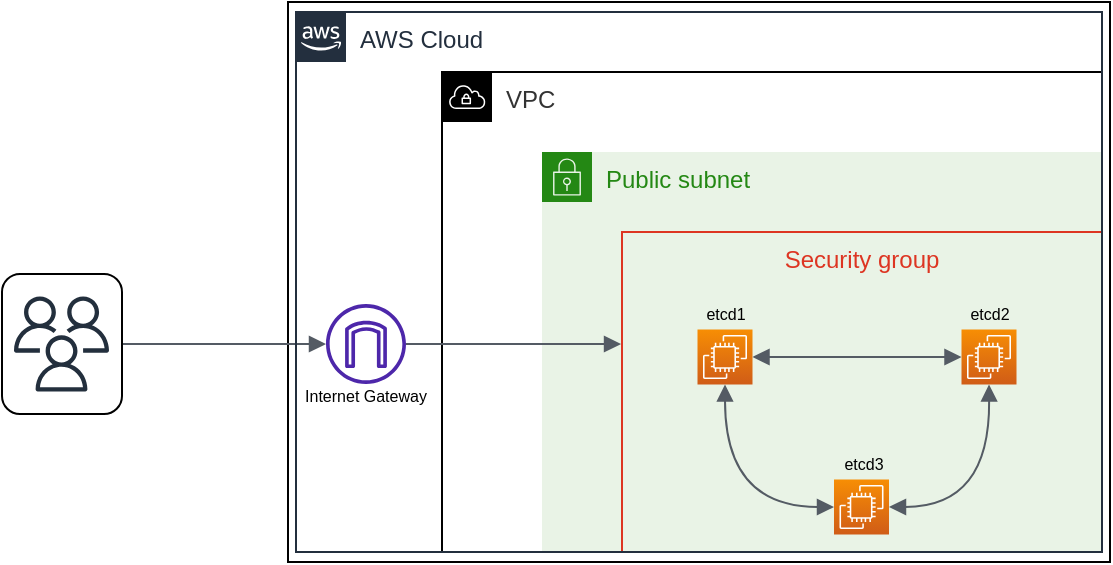 <mxfile>
    <diagram name="Seite-1" id="1UqIFNeRel8w9c3Ury_5">
        <mxGraphModel dx="623" dy="482" grid="1" gridSize="10" guides="1" tooltips="1" connect="1" arrows="1" fold="1" page="0" pageScale="1" pageWidth="827" pageHeight="1169" math="0" shadow="0">
            <root>
                <mxCell id="0"/>
                <mxCell id="1" parent="0"/>
                <mxCell id="4" value="" style="rounded=0;whiteSpace=wrap;html=1;fillColor=#FFFFFF;glass=0;strokeColor=default;" vertex="1" parent="1">
                    <mxGeometry x="253" y="135" width="411" height="280" as="geometry"/>
                </mxCell>
                <mxCell id="iihOq3sOjZAMv7ztsFPM-3" value="VPC" style="sketch=0;outlineConnect=0;gradientColor=none;html=1;whiteSpace=wrap;fontSize=12;fontStyle=0;shape=mxgraph.aws4.group;grIcon=mxgraph.aws4.group_vpc;strokeColor=#000000;fillColor=none;verticalAlign=top;align=left;spacingLeft=30;fontColor=#333333;dashed=0;" parent="1" vertex="1">
                    <mxGeometry x="330" y="170" width="330" height="240" as="geometry"/>
                </mxCell>
                <mxCell id="iihOq3sOjZAMv7ztsFPM-20" value="Public subnet" style="points=[[0,0],[0.25,0],[0.5,0],[0.75,0],[1,0],[1,0.25],[1,0.5],[1,0.75],[1,1],[0.75,1],[0.5,1],[0.25,1],[0,1],[0,0.75],[0,0.5],[0,0.25]];outlineConnect=0;gradientColor=none;html=1;whiteSpace=wrap;fontSize=12;fontStyle=0;container=1;pointerEvents=0;collapsible=0;recursiveResize=0;shape=mxgraph.aws4.group;grIcon=mxgraph.aws4.group_security_group;grStroke=0;strokeColor=#248814;fillColor=#E9F3E6;verticalAlign=top;align=left;spacingLeft=30;fontColor=#248814;dashed=0;" parent="1" vertex="1">
                    <mxGeometry x="380" y="210" width="280" height="200" as="geometry"/>
                </mxCell>
                <mxCell id="iihOq3sOjZAMv7ztsFPM-31" value="&lt;span style=&quot;font-size: 8px;&quot;&gt;etcd3&lt;/span&gt;" style="text;html=1;strokeColor=none;fillColor=none;align=center;verticalAlign=bottom;whiteSpace=wrap;rounded=0;fontColor=#000000;" parent="iihOq3sOjZAMv7ztsFPM-20" vertex="1">
                    <mxGeometry x="151" y="155" width="20" height="8.75" as="geometry"/>
                </mxCell>
                <mxCell id="iihOq3sOjZAMv7ztsFPM-33" value="&lt;span style=&quot;font-size: 8px;&quot;&gt;etcd1&lt;br&gt;&lt;/span&gt;" style="text;html=1;strokeColor=none;fillColor=none;align=center;verticalAlign=bottom;whiteSpace=wrap;rounded=0;fontColor=#000000;" parent="iihOq3sOjZAMv7ztsFPM-20" vertex="1">
                    <mxGeometry x="81.5" y="80" width="20" height="8.75" as="geometry"/>
                </mxCell>
                <mxCell id="iihOq3sOjZAMv7ztsFPM-32" value="" style="sketch=0;points=[[0,0,0],[0.25,0,0],[0.5,0,0],[0.75,0,0],[1,0,0],[0,1,0],[0.25,1,0],[0.5,1,0],[0.75,1,0],[1,1,0],[0,0.25,0],[0,0.5,0],[0,0.75,0],[1,0.25,0],[1,0.5,0],[1,0.75,0]];outlineConnect=0;fontColor=#000000;gradientColor=#F78E04;gradientDirection=north;fillColor=#D05C17;strokeColor=#ffffff;dashed=0;verticalLabelPosition=bottom;verticalAlign=top;align=center;html=1;fontSize=12;fontStyle=0;aspect=fixed;shape=mxgraph.aws4.resourceIcon;resIcon=mxgraph.aws4.ec2;" parent="iihOq3sOjZAMv7ztsFPM-20" vertex="1">
                    <mxGeometry x="77.75" y="88.75" width="27.5" height="27.5" as="geometry"/>
                </mxCell>
                <mxCell id="iihOq3sOjZAMv7ztsFPM-8" value="Security group" style="fillColor=none;strokeColor=#DD3522;verticalAlign=top;fontStyle=0;fontColor=#DD3522;whiteSpace=wrap;html=1;" parent="iihOq3sOjZAMv7ztsFPM-20" vertex="1">
                    <mxGeometry x="40" y="40" width="240" height="160" as="geometry"/>
                </mxCell>
                <mxCell id="iihOq3sOjZAMv7ztsFPM-2" value="" style="sketch=0;outlineConnect=0;fontColor=#232F3E;gradientColor=none;fillColor=#4D27AA;strokeColor=none;dashed=0;verticalLabelPosition=bottom;verticalAlign=top;align=center;html=1;fontSize=12;fontStyle=0;aspect=fixed;pointerEvents=1;shape=mxgraph.aws4.internet_gateway;" parent="1" vertex="1">
                    <mxGeometry x="272" y="286" width="40" height="40" as="geometry"/>
                </mxCell>
                <mxCell id="iihOq3sOjZAMv7ztsFPM-13" value="" style="edgeStyle=orthogonalEdgeStyle;html=1;endArrow=block;startArrow=block;startFill=1;endFill=1;strokeColor=#545B64;rounded=0;exitX=0.5;exitY=1;exitDx=0;exitDy=0;exitPerimeter=0;entryX=0;entryY=0.5;entryDx=0;entryDy=0;entryPerimeter=0;curved=1;fontColor=#000000;" parent="1" source="iihOq3sOjZAMv7ztsFPM-32" target="iihOq3sOjZAMv7ztsFPM-24" edge="1">
                    <mxGeometry width="100" relative="1" as="geometry">
                        <mxPoint x="483.5" y="326.25" as="sourcePoint"/>
                        <mxPoint x="522.25" y="383.75" as="targetPoint"/>
                    </mxGeometry>
                </mxCell>
                <mxCell id="iihOq3sOjZAMv7ztsFPM-14" value="" style="edgeStyle=orthogonalEdgeStyle;html=1;endArrow=block;startArrow=block;startFill=1;endFill=1;strokeColor=#545B64;rounded=0;curved=1;entryX=0;entryY=0.5;entryDx=0;entryDy=0;entryPerimeter=0;exitX=1;exitY=0.5;exitDx=0;exitDy=0;exitPerimeter=0;fontColor=#000000;" parent="1" source="iihOq3sOjZAMv7ztsFPM-32" target="iihOq3sOjZAMv7ztsFPM-23" edge="1">
                    <mxGeometry width="100" relative="1" as="geometry">
                        <mxPoint x="497.25" y="312.5" as="sourcePoint"/>
                        <mxPoint x="589.75" y="313.75" as="targetPoint"/>
                    </mxGeometry>
                </mxCell>
                <mxCell id="iihOq3sOjZAMv7ztsFPM-15" value="" style="edgeStyle=orthogonalEdgeStyle;html=1;endArrow=block;startArrow=block;startFill=1;endFill=1;strokeColor=#545B64;rounded=0;exitX=1;exitY=0.5;exitDx=0;exitDy=0;exitPerimeter=0;entryX=0.5;entryY=1;entryDx=0;entryDy=0;entryPerimeter=0;curved=1;fontColor=#000000;" parent="1" source="iihOq3sOjZAMv7ztsFPM-24" edge="1">
                    <mxGeometry width="100" relative="1" as="geometry">
                        <mxPoint x="567.25" y="383.75" as="sourcePoint"/>
                        <mxPoint x="603.5" y="326.25" as="targetPoint"/>
                    </mxGeometry>
                </mxCell>
                <mxCell id="iihOq3sOjZAMv7ztsFPM-19" value="" style="edgeStyle=orthogonalEdgeStyle;html=1;endArrow=block;elbow=vertical;startArrow=none;endFill=1;strokeColor=#545B64;rounded=0;exitX=1;exitY=0.5;exitDx=0;exitDy=0;" parent="1" source="2" target="iihOq3sOjZAMv7ztsFPM-2" edge="1">
                    <mxGeometry width="100" relative="1" as="geometry">
                        <mxPoint x="210" y="310" as="sourcePoint"/>
                        <mxPoint x="180" y="370" as="targetPoint"/>
                        <Array as="points">
                            <mxPoint x="220" y="306"/>
                            <mxPoint x="220" y="306"/>
                        </Array>
                    </mxGeometry>
                </mxCell>
                <mxCell id="iihOq3sOjZAMv7ztsFPM-21" value="" style="edgeStyle=orthogonalEdgeStyle;html=1;endArrow=block;elbow=vertical;startArrow=none;endFill=1;strokeColor=#545B64;rounded=0;entryX=-0.002;entryY=0.35;entryDx=0;entryDy=0;entryPerimeter=0;" parent="1" source="iihOq3sOjZAMv7ztsFPM-2" target="iihOq3sOjZAMv7ztsFPM-8" edge="1">
                    <mxGeometry width="100" relative="1" as="geometry">
                        <mxPoint x="167" y="273" as="sourcePoint"/>
                        <mxPoint x="260" y="273" as="targetPoint"/>
                    </mxGeometry>
                </mxCell>
                <mxCell id="iihOq3sOjZAMv7ztsFPM-23" value="" style="sketch=0;points=[[0,0,0],[0.25,0,0],[0.5,0,0],[0.75,0,0],[1,0,0],[0,1,0],[0.25,1,0],[0.5,1,0],[0.75,1,0],[1,1,0],[0,0.25,0],[0,0.5,0],[0,0.75,0],[1,0.25,0],[1,0.5,0],[1,0.75,0]];outlineConnect=0;fontColor=#000000;gradientColor=#F78E04;gradientDirection=north;fillColor=#D05C17;strokeColor=#ffffff;dashed=0;verticalLabelPosition=bottom;verticalAlign=top;align=center;html=1;fontSize=12;fontStyle=0;aspect=fixed;shape=mxgraph.aws4.resourceIcon;resIcon=mxgraph.aws4.ec2;" parent="1" vertex="1">
                    <mxGeometry x="589.75" y="298.75" width="27.5" height="27.5" as="geometry"/>
                </mxCell>
                <mxCell id="iihOq3sOjZAMv7ztsFPM-24" value="" style="sketch=0;points=[[0,0,0],[0.25,0,0],[0.5,0,0],[0.75,0,0],[1,0,0],[0,1,0],[0.25,1,0],[0.5,1,0],[0.75,1,0],[1,1,0],[0,0.25,0],[0,0.5,0],[0,0.75,0],[1,0.25,0],[1,0.5,0],[1,0.75,0]];outlineConnect=0;fontColor=#000000;gradientColor=#F78E04;gradientDirection=north;fillColor=#D05C17;strokeColor=#ffffff;dashed=0;verticalLabelPosition=bottom;verticalAlign=top;align=center;html=1;fontSize=12;fontStyle=0;aspect=fixed;shape=mxgraph.aws4.resourceIcon;resIcon=mxgraph.aws4.ec2;" parent="1" vertex="1">
                    <mxGeometry x="526" y="373.75" width="27.5" height="27.5" as="geometry"/>
                </mxCell>
                <mxCell id="iihOq3sOjZAMv7ztsFPM-29" value="&lt;span style=&quot;font-size: 8px;&quot;&gt;etcd2&lt;br&gt;&lt;/span&gt;" style="text;html=1;strokeColor=none;fillColor=none;align=center;verticalAlign=bottom;whiteSpace=wrap;rounded=0;fontColor=#000000;" parent="1" vertex="1">
                    <mxGeometry x="593.5" y="290" width="20" height="8.75" as="geometry"/>
                </mxCell>
                <mxCell id="iihOq3sOjZAMv7ztsFPM-34" value="&lt;font style=&quot;font-size: 8px;&quot;&gt;Internet Gateway&lt;/font&gt;" style="text;html=1;strokeColor=none;fillColor=none;align=center;verticalAlign=top;whiteSpace=wrap;rounded=0;fontColor=#000000;" parent="1" vertex="1">
                    <mxGeometry x="257" y="317.25" width="70" height="8.75" as="geometry"/>
                </mxCell>
                <mxCell id="iihOq3sOjZAMv7ztsFPM-40" value="AWS Cloud" style="points=[[0,0],[0.25,0],[0.5,0],[0.75,0],[1,0],[1,0.25],[1,0.5],[1,0.75],[1,1],[0.75,1],[0.5,1],[0.25,1],[0,1],[0,0.75],[0,0.5],[0,0.25]];outlineConnect=0;gradientColor=none;html=1;whiteSpace=wrap;fontSize=12;fontStyle=0;container=1;pointerEvents=0;collapsible=0;recursiveResize=0;shape=mxgraph.aws4.group;grIcon=mxgraph.aws4.group_aws_cloud_alt;strokeColor=#232F3E;fillColor=none;verticalAlign=top;align=left;spacingLeft=30;fontColor=#232F3E;dashed=0;" parent="1" vertex="1">
                    <mxGeometry x="257" y="140" width="403" height="270" as="geometry"/>
                </mxCell>
                <mxCell id="3" value="" style="group" vertex="1" connectable="0" parent="1">
                    <mxGeometry x="110" y="271" width="60" height="70" as="geometry"/>
                </mxCell>
                <mxCell id="2" value="" style="rounded=1;whiteSpace=wrap;html=1;fillColor=#FFFFFF;" vertex="1" parent="3">
                    <mxGeometry width="60" height="70" as="geometry"/>
                </mxCell>
                <mxCell id="iihOq3sOjZAMv7ztsFPM-18" value="" style="sketch=0;outlineConnect=0;fontColor=#232F3E;gradientColor=none;fillColor=#232F3D;strokeColor=none;dashed=0;verticalLabelPosition=bottom;verticalAlign=top;align=center;html=1;fontSize=12;fontStyle=0;aspect=fixed;pointerEvents=1;shape=mxgraph.aws4.users;" parent="3" vertex="1">
                    <mxGeometry x="6" y="11.25" width="47.5" height="47.5" as="geometry"/>
                </mxCell>
            </root>
        </mxGraphModel>
    </diagram>
</mxfile>